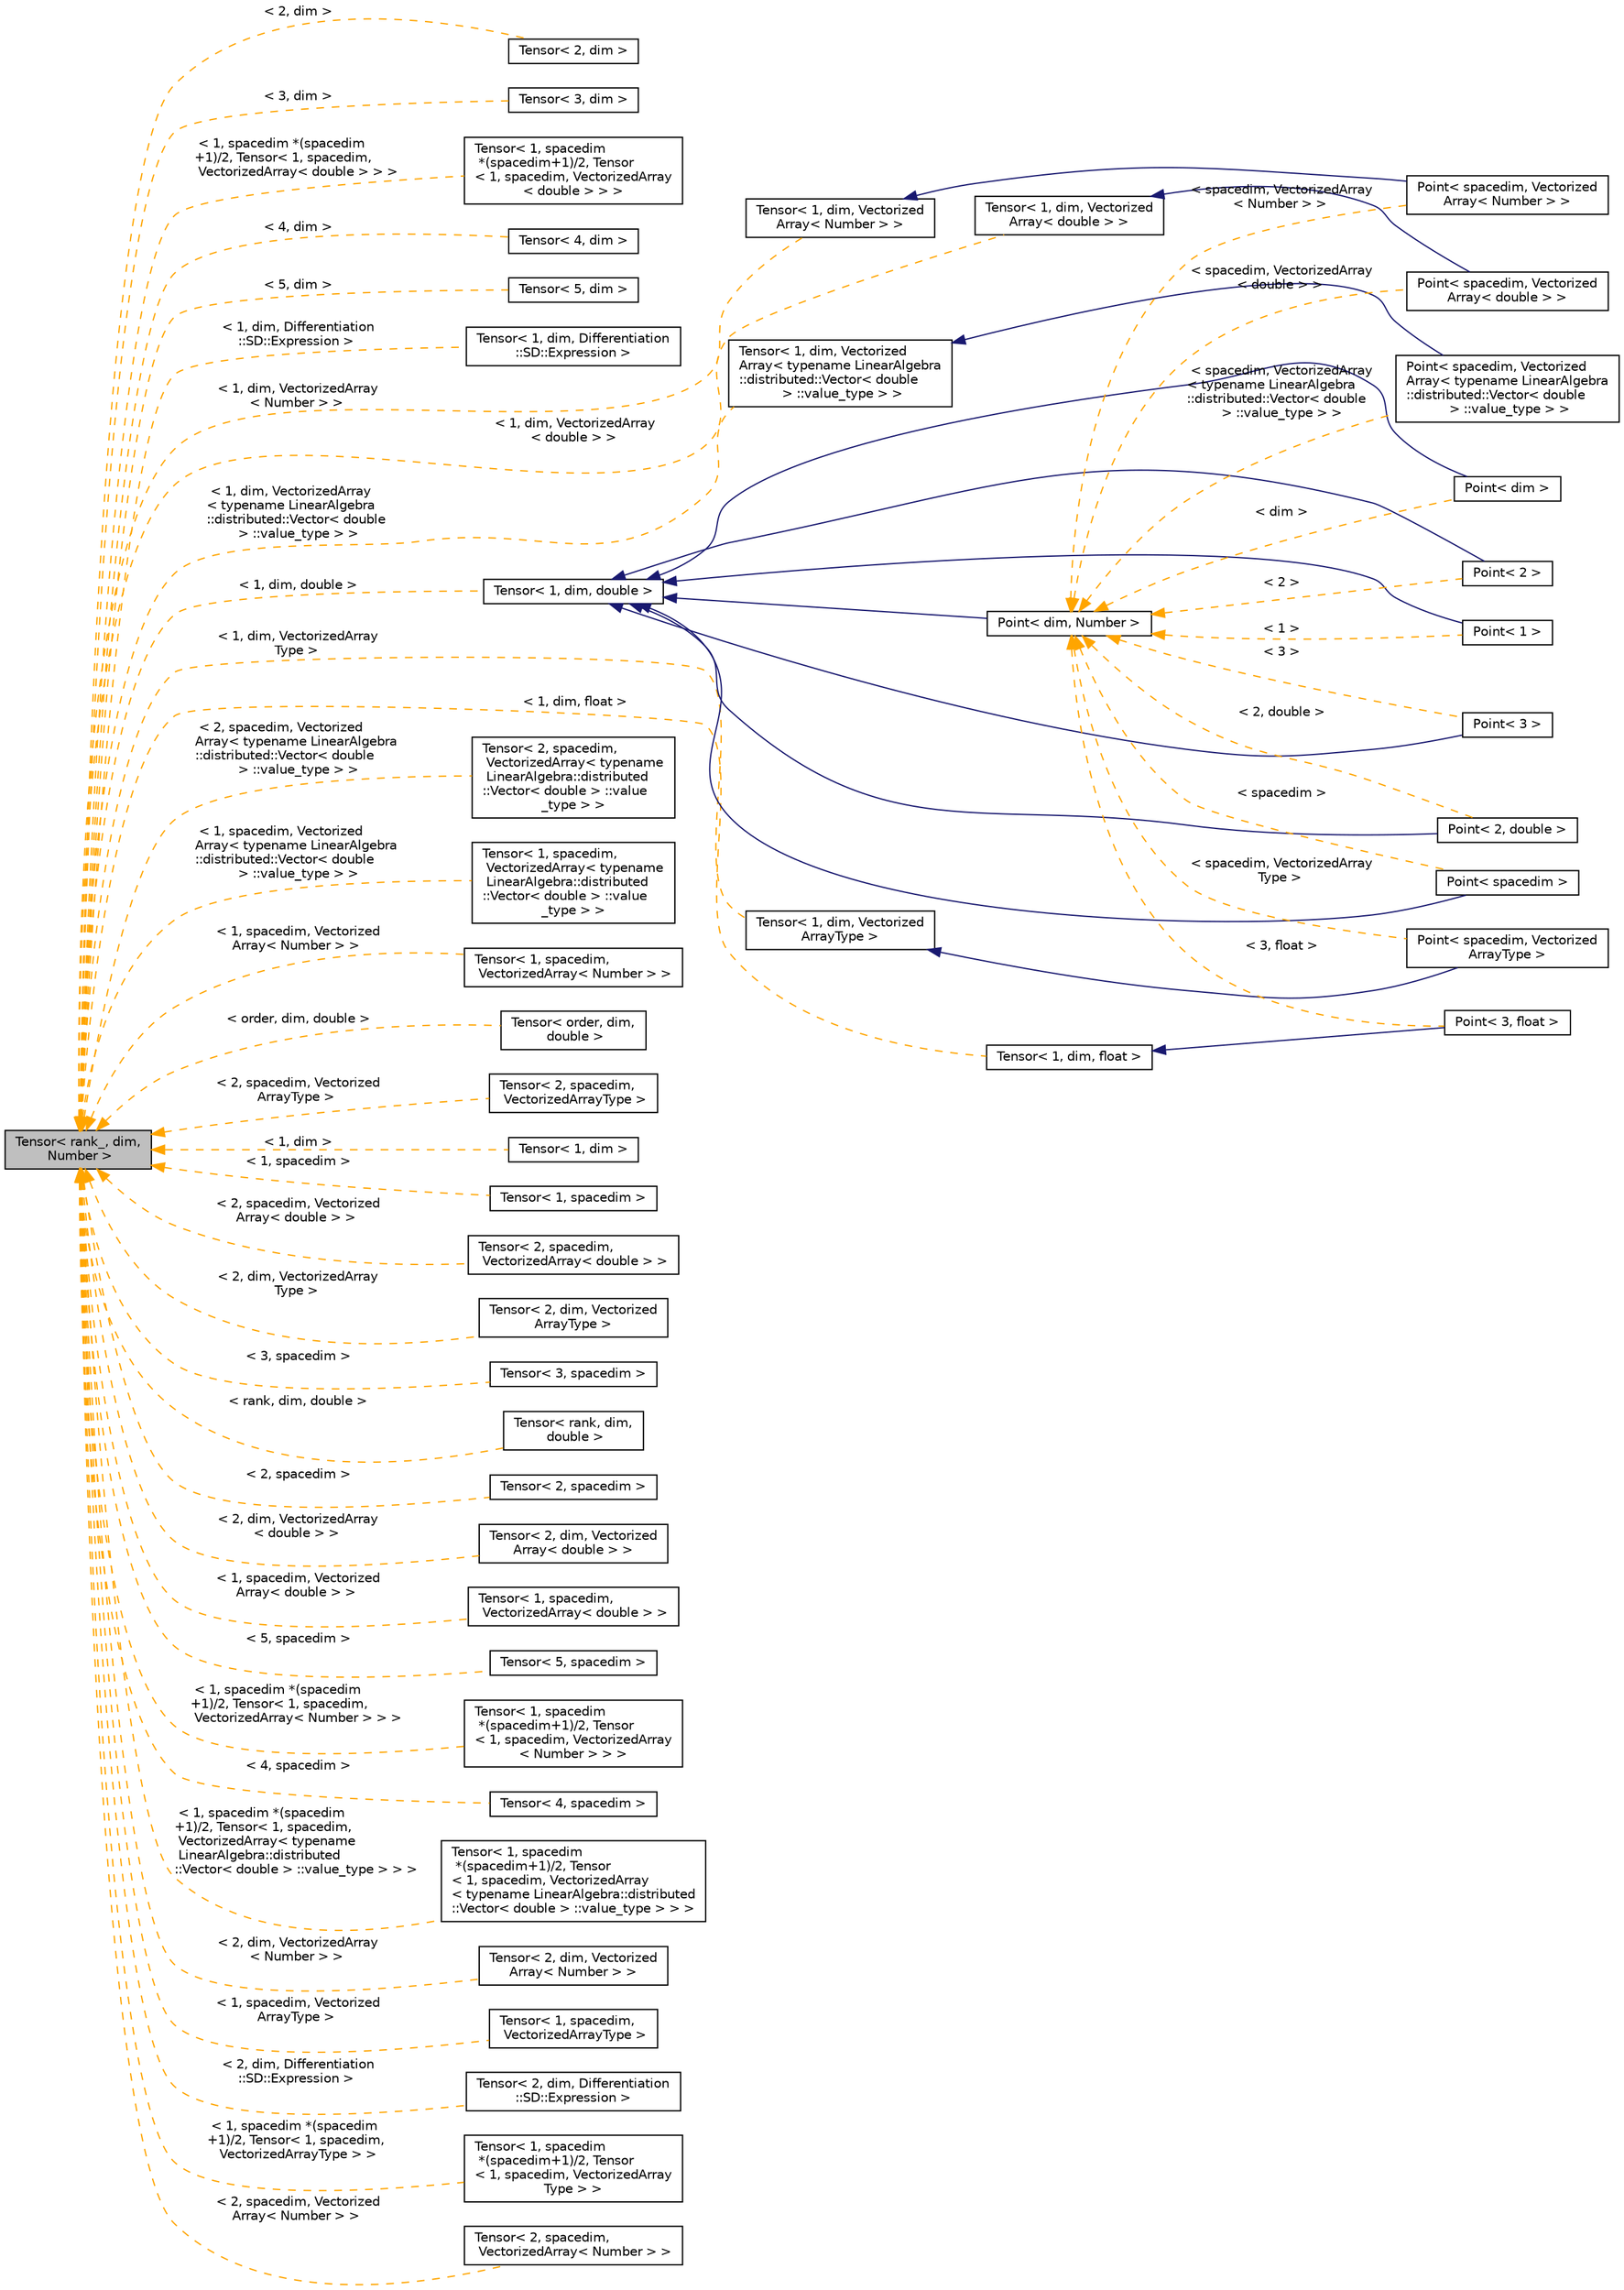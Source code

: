 digraph "Tensor&lt; rank_, dim, Number &gt;"
{
 // LATEX_PDF_SIZE
  edge [fontname="Helvetica",fontsize="10",labelfontname="Helvetica",labelfontsize="10"];
  node [fontname="Helvetica",fontsize="10",shape=record];
  rankdir="LR";
  Node1 [label="Tensor\< rank_, dim,\l Number \>",height=0.2,width=0.4,color="black", fillcolor="grey75", style="filled", fontcolor="black",tooltip=" "];
  Node1 -> Node2 [dir="back",color="orange",fontsize="10",style="dashed",label=" \< 2, dim \>" ,fontname="Helvetica"];
  Node2 [label="Tensor\< 2, dim \>",height=0.2,width=0.4,color="black", fillcolor="white", style="filled",URL="$classTensor.html",tooltip=" "];
  Node1 -> Node3 [dir="back",color="orange",fontsize="10",style="dashed",label=" \< 3, dim \>" ,fontname="Helvetica"];
  Node3 [label="Tensor\< 3, dim \>",height=0.2,width=0.4,color="black", fillcolor="white", style="filled",URL="$classTensor.html",tooltip=" "];
  Node1 -> Node4 [dir="back",color="orange",fontsize="10",style="dashed",label=" \< 1, spacedim *(spacedim\l+1)/2, Tensor\< 1, spacedim,\l VectorizedArray\< double \> \> \>" ,fontname="Helvetica"];
  Node4 [label="Tensor\< 1, spacedim\l *(spacedim+1)/2, Tensor\l\< 1, spacedim, VectorizedArray\l\< double \> \> \>",height=0.2,width=0.4,color="black", fillcolor="white", style="filled",URL="$classTensor.html",tooltip=" "];
  Node1 -> Node5 [dir="back",color="orange",fontsize="10",style="dashed",label=" \< 4, dim \>" ,fontname="Helvetica"];
  Node5 [label="Tensor\< 4, dim \>",height=0.2,width=0.4,color="black", fillcolor="white", style="filled",URL="$classTensor.html",tooltip=" "];
  Node1 -> Node6 [dir="back",color="orange",fontsize="10",style="dashed",label=" \< 5, dim \>" ,fontname="Helvetica"];
  Node6 [label="Tensor\< 5, dim \>",height=0.2,width=0.4,color="black", fillcolor="white", style="filled",URL="$classTensor.html",tooltip=" "];
  Node1 -> Node7 [dir="back",color="orange",fontsize="10",style="dashed",label=" \< 1, dim, Differentiation\l::SD::Expression \>" ,fontname="Helvetica"];
  Node7 [label="Tensor\< 1, dim, Differentiation\l::SD::Expression \>",height=0.2,width=0.4,color="black", fillcolor="white", style="filled",URL="$classTensor.html",tooltip=" "];
  Node1 -> Node8 [dir="back",color="orange",fontsize="10",style="dashed",label=" \< 1, dim, VectorizedArray\l\< typename LinearAlgebra\l::distributed::Vector\< double\l \> ::value_type \> \>" ,fontname="Helvetica"];
  Node8 [label="Tensor\< 1, dim, Vectorized\lArray\< typename LinearAlgebra\l::distributed::Vector\< double\l \> ::value_type \> \>",height=0.2,width=0.4,color="black", fillcolor="white", style="filled",URL="$classTensor.html",tooltip=" "];
  Node8 -> Node9 [dir="back",color="midnightblue",fontsize="10",style="solid",fontname="Helvetica"];
  Node9 [label="Point\< spacedim, Vectorized\lArray\< typename LinearAlgebra\l::distributed::Vector\< double\l \> ::value_type \> \>",height=0.2,width=0.4,color="black", fillcolor="white", style="filled",URL="$classPoint.html",tooltip=" "];
  Node1 -> Node10 [dir="back",color="orange",fontsize="10",style="dashed",label=" \< 2, spacedim, Vectorized\lArray\< typename LinearAlgebra\l::distributed::Vector\< double\l \> ::value_type \> \>" ,fontname="Helvetica"];
  Node10 [label="Tensor\< 2, spacedim,\l VectorizedArray\< typename\l LinearAlgebra::distributed\l::Vector\< double \> ::value\l_type \> \>",height=0.2,width=0.4,color="black", fillcolor="white", style="filled",URL="$classTensor.html",tooltip=" "];
  Node1 -> Node11 [dir="back",color="orange",fontsize="10",style="dashed",label=" \< 1, spacedim, Vectorized\lArray\< typename LinearAlgebra\l::distributed::Vector\< double\l \> ::value_type \> \>" ,fontname="Helvetica"];
  Node11 [label="Tensor\< 1, spacedim,\l VectorizedArray\< typename\l LinearAlgebra::distributed\l::Vector\< double \> ::value\l_type \> \>",height=0.2,width=0.4,color="black", fillcolor="white", style="filled",URL="$classTensor.html",tooltip=" "];
  Node1 -> Node12 [dir="back",color="orange",fontsize="10",style="dashed",label=" \< 1, dim, VectorizedArray\l\< Number \> \>" ,fontname="Helvetica"];
  Node12 [label="Tensor\< 1, dim, Vectorized\lArray\< Number \> \>",height=0.2,width=0.4,color="black", fillcolor="white", style="filled",URL="$classTensor.html",tooltip=" "];
  Node12 -> Node13 [dir="back",color="midnightblue",fontsize="10",style="solid",fontname="Helvetica"];
  Node13 [label="Point\< spacedim, Vectorized\lArray\< Number \> \>",height=0.2,width=0.4,color="black", fillcolor="white", style="filled",URL="$classPoint.html",tooltip=" "];
  Node1 -> Node14 [dir="back",color="orange",fontsize="10",style="dashed",label=" \< 1, spacedim, Vectorized\lArray\< Number \> \>" ,fontname="Helvetica"];
  Node14 [label="Tensor\< 1, spacedim,\l VectorizedArray\< Number \> \>",height=0.2,width=0.4,color="black", fillcolor="white", style="filled",URL="$classTensor.html",tooltip=" "];
  Node1 -> Node15 [dir="back",color="orange",fontsize="10",style="dashed",label=" \< order, dim, double \>" ,fontname="Helvetica"];
  Node15 [label="Tensor\< order, dim,\l double \>",height=0.2,width=0.4,color="black", fillcolor="white", style="filled",URL="$classTensor.html",tooltip=" "];
  Node1 -> Node16 [dir="back",color="orange",fontsize="10",style="dashed",label=" \< 2, spacedim, Vectorized\lArrayType \>" ,fontname="Helvetica"];
  Node16 [label="Tensor\< 2, spacedim,\l VectorizedArrayType \>",height=0.2,width=0.4,color="black", fillcolor="white", style="filled",URL="$classTensor.html",tooltip=" "];
  Node1 -> Node17 [dir="back",color="orange",fontsize="10",style="dashed",label=" \< 1, dim \>" ,fontname="Helvetica"];
  Node17 [label="Tensor\< 1, dim \>",height=0.2,width=0.4,color="black", fillcolor="white", style="filled",URL="$classTensor.html",tooltip=" "];
  Node1 -> Node18 [dir="back",color="orange",fontsize="10",style="dashed",label=" \< 1, dim, VectorizedArray\l\< double \> \>" ,fontname="Helvetica"];
  Node18 [label="Tensor\< 1, dim, Vectorized\lArray\< double \> \>",height=0.2,width=0.4,color="black", fillcolor="white", style="filled",URL="$classTensor.html",tooltip=" "];
  Node18 -> Node19 [dir="back",color="midnightblue",fontsize="10",style="solid",fontname="Helvetica"];
  Node19 [label="Point\< spacedim, Vectorized\lArray\< double \> \>",height=0.2,width=0.4,color="black", fillcolor="white", style="filled",URL="$classPoint.html",tooltip=" "];
  Node1 -> Node20 [dir="back",color="orange",fontsize="10",style="dashed",label=" \< 1, spacedim \>" ,fontname="Helvetica"];
  Node20 [label="Tensor\< 1, spacedim \>",height=0.2,width=0.4,color="black", fillcolor="white", style="filled",URL="$classTensor.html",tooltip=" "];
  Node1 -> Node21 [dir="back",color="orange",fontsize="10",style="dashed",label=" \< 1, dim, VectorizedArray\lType \>" ,fontname="Helvetica"];
  Node21 [label="Tensor\< 1, dim, Vectorized\lArrayType \>",height=0.2,width=0.4,color="black", fillcolor="white", style="filled",URL="$classTensor.html",tooltip=" "];
  Node21 -> Node22 [dir="back",color="midnightblue",fontsize="10",style="solid",fontname="Helvetica"];
  Node22 [label="Point\< spacedim, Vectorized\lArrayType \>",height=0.2,width=0.4,color="black", fillcolor="white", style="filled",URL="$classPoint.html",tooltip=" "];
  Node1 -> Node23 [dir="back",color="orange",fontsize="10",style="dashed",label=" \< 2, spacedim, Vectorized\lArray\< double \> \>" ,fontname="Helvetica"];
  Node23 [label="Tensor\< 2, spacedim,\l VectorizedArray\< double \> \>",height=0.2,width=0.4,color="black", fillcolor="white", style="filled",URL="$classTensor.html",tooltip=" "];
  Node1 -> Node24 [dir="back",color="orange",fontsize="10",style="dashed",label=" \< 1, dim, double \>" ,fontname="Helvetica"];
  Node24 [label="Tensor\< 1, dim, double \>",height=0.2,width=0.4,color="black", fillcolor="white", style="filled",URL="$classTensor.html",tooltip=" "];
  Node24 -> Node25 [dir="back",color="midnightblue",fontsize="10",style="solid",fontname="Helvetica"];
  Node25 [label="Point\< dim, Number \>",height=0.2,width=0.4,color="black", fillcolor="white", style="filled",URL="$classPoint.html",tooltip=" "];
  Node25 -> Node19 [dir="back",color="orange",fontsize="10",style="dashed",label=" \< spacedim, VectorizedArray\l\< double \> \>" ,fontname="Helvetica"];
  Node25 -> Node26 [dir="back",color="orange",fontsize="10",style="dashed",label=" \< 1 \>" ,fontname="Helvetica"];
  Node26 [label="Point\< 1 \>",height=0.2,width=0.4,color="black", fillcolor="white", style="filled",URL="$classPoint.html",tooltip=" "];
  Node25 -> Node13 [dir="back",color="orange",fontsize="10",style="dashed",label=" \< spacedim, VectorizedArray\l\< Number \> \>" ,fontname="Helvetica"];
  Node25 -> Node27 [dir="back",color="orange",fontsize="10",style="dashed",label=" \< 2 \>" ,fontname="Helvetica"];
  Node27 [label="Point\< 2 \>",height=0.2,width=0.4,color="black", fillcolor="white", style="filled",URL="$classPoint.html",tooltip=" "];
  Node25 -> Node28 [dir="back",color="orange",fontsize="10",style="dashed",label=" \< 2, double \>" ,fontname="Helvetica"];
  Node28 [label="Point\< 2, double \>",height=0.2,width=0.4,color="black", fillcolor="white", style="filled",URL="$classPoint.html",tooltip=" "];
  Node25 -> Node29 [dir="back",color="orange",fontsize="10",style="dashed",label=" \< 3 \>" ,fontname="Helvetica"];
  Node29 [label="Point\< 3 \>",height=0.2,width=0.4,color="black", fillcolor="white", style="filled",URL="$classPoint.html",tooltip=" "];
  Node25 -> Node22 [dir="back",color="orange",fontsize="10",style="dashed",label=" \< spacedim, VectorizedArray\lType \>" ,fontname="Helvetica"];
  Node25 -> Node9 [dir="back",color="orange",fontsize="10",style="dashed",label=" \< spacedim, VectorizedArray\l\< typename LinearAlgebra\l::distributed::Vector\< double\l \> ::value_type \> \>" ,fontname="Helvetica"];
  Node25 -> Node30 [dir="back",color="orange",fontsize="10",style="dashed",label=" \< 3, float \>" ,fontname="Helvetica"];
  Node30 [label="Point\< 3, float \>",height=0.2,width=0.4,color="black", fillcolor="white", style="filled",URL="$classPoint.html",tooltip=" "];
  Node25 -> Node31 [dir="back",color="orange",fontsize="10",style="dashed",label=" \< dim \>" ,fontname="Helvetica"];
  Node31 [label="Point\< dim \>",height=0.2,width=0.4,color="black", fillcolor="white", style="filled",URL="$classPoint.html",tooltip=" "];
  Node25 -> Node32 [dir="back",color="orange",fontsize="10",style="dashed",label=" \< spacedim \>" ,fontname="Helvetica"];
  Node32 [label="Point\< spacedim \>",height=0.2,width=0.4,color="black", fillcolor="white", style="filled",URL="$classPoint.html",tooltip=" "];
  Node24 -> Node26 [dir="back",color="midnightblue",fontsize="10",style="solid",fontname="Helvetica"];
  Node24 -> Node27 [dir="back",color="midnightblue",fontsize="10",style="solid",fontname="Helvetica"];
  Node24 -> Node28 [dir="back",color="midnightblue",fontsize="10",style="solid",fontname="Helvetica"];
  Node24 -> Node29 [dir="back",color="midnightblue",fontsize="10",style="solid",fontname="Helvetica"];
  Node24 -> Node31 [dir="back",color="midnightblue",fontsize="10",style="solid",fontname="Helvetica"];
  Node24 -> Node32 [dir="back",color="midnightblue",fontsize="10",style="solid",fontname="Helvetica"];
  Node1 -> Node33 [dir="back",color="orange",fontsize="10",style="dashed",label=" \< 2, dim, VectorizedArray\lType \>" ,fontname="Helvetica"];
  Node33 [label="Tensor\< 2, dim, Vectorized\lArrayType \>",height=0.2,width=0.4,color="black", fillcolor="white", style="filled",URL="$classTensor.html",tooltip=" "];
  Node1 -> Node34 [dir="back",color="orange",fontsize="10",style="dashed",label=" \< 3, spacedim \>" ,fontname="Helvetica"];
  Node34 [label="Tensor\< 3, spacedim \>",height=0.2,width=0.4,color="black", fillcolor="white", style="filled",URL="$classTensor.html",tooltip=" "];
  Node1 -> Node35 [dir="back",color="orange",fontsize="10",style="dashed",label=" \< rank, dim, double \>" ,fontname="Helvetica"];
  Node35 [label="Tensor\< rank, dim,\l double \>",height=0.2,width=0.4,color="black", fillcolor="white", style="filled",URL="$classTensor.html",tooltip=" "];
  Node1 -> Node36 [dir="back",color="orange",fontsize="10",style="dashed",label=" \< 2, spacedim \>" ,fontname="Helvetica"];
  Node36 [label="Tensor\< 2, spacedim \>",height=0.2,width=0.4,color="black", fillcolor="white", style="filled",URL="$classTensor.html",tooltip=" "];
  Node1 -> Node37 [dir="back",color="orange",fontsize="10",style="dashed",label=" \< 2, dim, VectorizedArray\l\< double \> \>" ,fontname="Helvetica"];
  Node37 [label="Tensor\< 2, dim, Vectorized\lArray\< double \> \>",height=0.2,width=0.4,color="black", fillcolor="white", style="filled",URL="$classTensor.html",tooltip=" "];
  Node1 -> Node38 [dir="back",color="orange",fontsize="10",style="dashed",label=" \< 1, spacedim, Vectorized\lArray\< double \> \>" ,fontname="Helvetica"];
  Node38 [label="Tensor\< 1, spacedim,\l VectorizedArray\< double \> \>",height=0.2,width=0.4,color="black", fillcolor="white", style="filled",URL="$classTensor.html",tooltip=" "];
  Node1 -> Node39 [dir="back",color="orange",fontsize="10",style="dashed",label=" \< 1, dim, float \>" ,fontname="Helvetica"];
  Node39 [label="Tensor\< 1, dim, float \>",height=0.2,width=0.4,color="black", fillcolor="white", style="filled",URL="$classTensor.html",tooltip=" "];
  Node39 -> Node30 [dir="back",color="midnightblue",fontsize="10",style="solid",fontname="Helvetica"];
  Node1 -> Node40 [dir="back",color="orange",fontsize="10",style="dashed",label=" \< 5, spacedim \>" ,fontname="Helvetica"];
  Node40 [label="Tensor\< 5, spacedim \>",height=0.2,width=0.4,color="black", fillcolor="white", style="filled",URL="$classTensor.html",tooltip=" "];
  Node1 -> Node41 [dir="back",color="orange",fontsize="10",style="dashed",label=" \< 1, spacedim *(spacedim\l+1)/2, Tensor\< 1, spacedim,\l VectorizedArray\< Number \> \> \>" ,fontname="Helvetica"];
  Node41 [label="Tensor\< 1, spacedim\l *(spacedim+1)/2, Tensor\l\< 1, spacedim, VectorizedArray\l\< Number \> \> \>",height=0.2,width=0.4,color="black", fillcolor="white", style="filled",URL="$classTensor.html",tooltip=" "];
  Node1 -> Node42 [dir="back",color="orange",fontsize="10",style="dashed",label=" \< 4, spacedim \>" ,fontname="Helvetica"];
  Node42 [label="Tensor\< 4, spacedim \>",height=0.2,width=0.4,color="black", fillcolor="white", style="filled",URL="$classTensor.html",tooltip=" "];
  Node1 -> Node43 [dir="back",color="orange",fontsize="10",style="dashed",label=" \< 1, spacedim *(spacedim\l+1)/2, Tensor\< 1, spacedim,\l VectorizedArray\< typename\l LinearAlgebra::distributed\l::Vector\< double \> ::value_type \> \> \>" ,fontname="Helvetica"];
  Node43 [label="Tensor\< 1, spacedim\l *(spacedim+1)/2, Tensor\l\< 1, spacedim, VectorizedArray\l\< typename LinearAlgebra::distributed\l::Vector\< double \> ::value_type \> \> \>",height=0.2,width=0.4,color="black", fillcolor="white", style="filled",URL="$classTensor.html",tooltip=" "];
  Node1 -> Node44 [dir="back",color="orange",fontsize="10",style="dashed",label=" \< 2, dim, VectorizedArray\l\< Number \> \>" ,fontname="Helvetica"];
  Node44 [label="Tensor\< 2, dim, Vectorized\lArray\< Number \> \>",height=0.2,width=0.4,color="black", fillcolor="white", style="filled",URL="$classTensor.html",tooltip=" "];
  Node1 -> Node45 [dir="back",color="orange",fontsize="10",style="dashed",label=" \< 1, spacedim, Vectorized\lArrayType \>" ,fontname="Helvetica"];
  Node45 [label="Tensor\< 1, spacedim,\l VectorizedArrayType \>",height=0.2,width=0.4,color="black", fillcolor="white", style="filled",URL="$classTensor.html",tooltip=" "];
  Node1 -> Node46 [dir="back",color="orange",fontsize="10",style="dashed",label=" \< 2, dim, Differentiation\l::SD::Expression \>" ,fontname="Helvetica"];
  Node46 [label="Tensor\< 2, dim, Differentiation\l::SD::Expression \>",height=0.2,width=0.4,color="black", fillcolor="white", style="filled",URL="$classTensor.html",tooltip=" "];
  Node1 -> Node47 [dir="back",color="orange",fontsize="10",style="dashed",label=" \< 1, spacedim *(spacedim\l+1)/2, Tensor\< 1, spacedim,\l VectorizedArrayType \> \>" ,fontname="Helvetica"];
  Node47 [label="Tensor\< 1, spacedim\l *(spacedim+1)/2, Tensor\l\< 1, spacedim, VectorizedArray\lType \> \>",height=0.2,width=0.4,color="black", fillcolor="white", style="filled",URL="$classTensor.html",tooltip=" "];
  Node1 -> Node48 [dir="back",color="orange",fontsize="10",style="dashed",label=" \< 2, spacedim, Vectorized\lArray\< Number \> \>" ,fontname="Helvetica"];
  Node48 [label="Tensor\< 2, spacedim,\l VectorizedArray\< Number \> \>",height=0.2,width=0.4,color="black", fillcolor="white", style="filled",URL="$classTensor.html",tooltip=" "];
}
